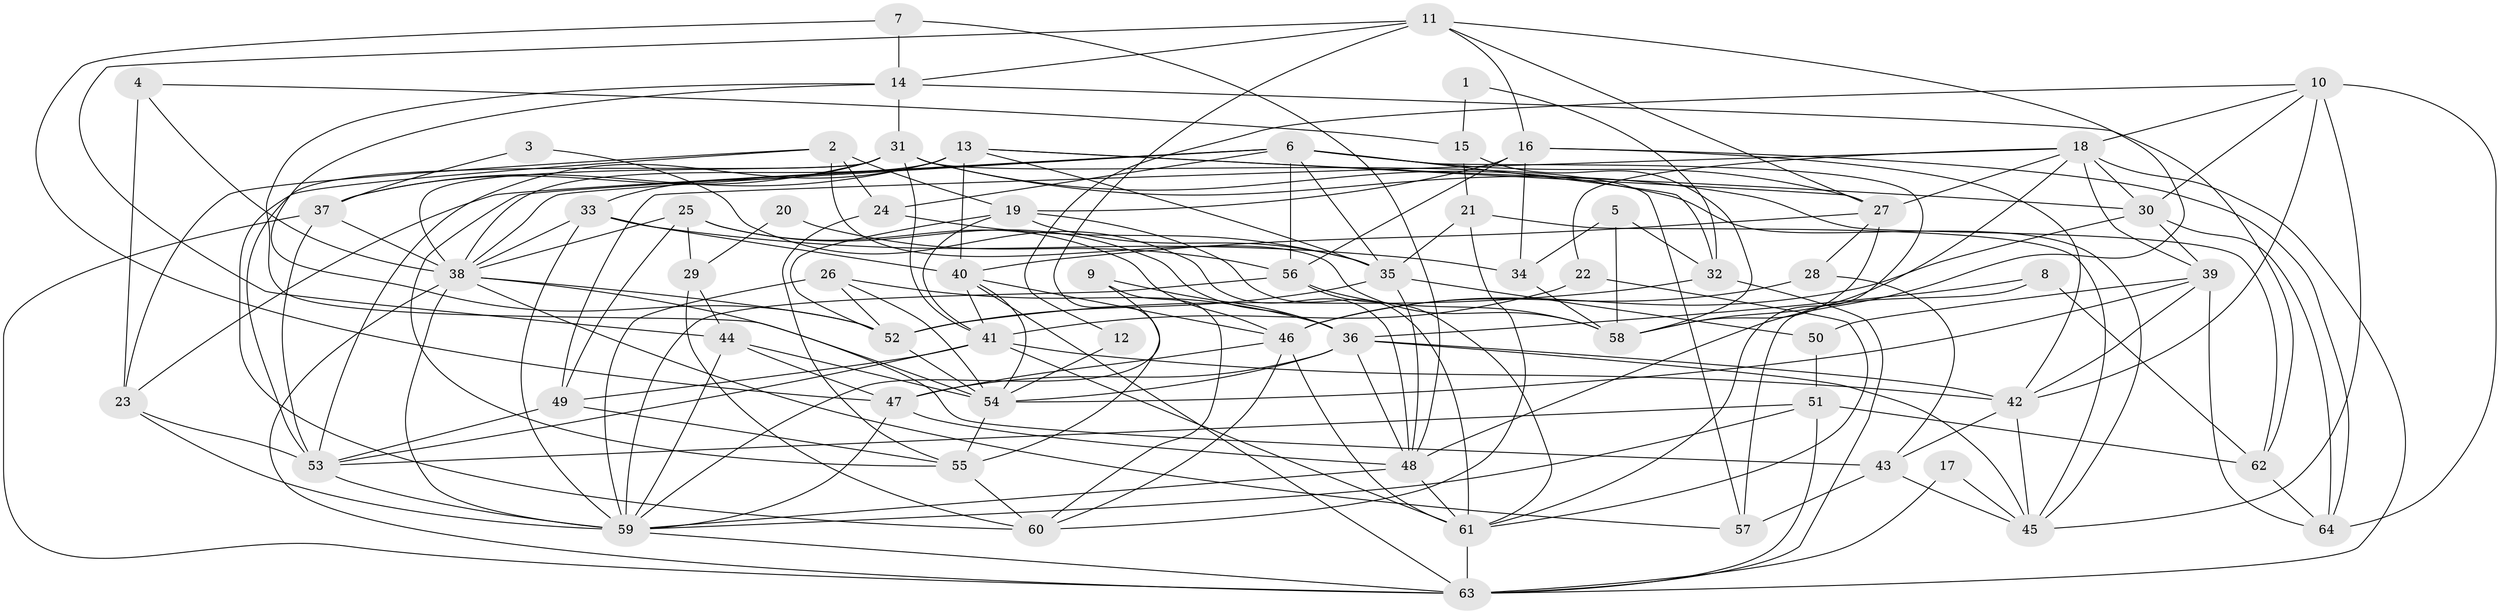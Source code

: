 // original degree distribution, {3: 0.2992125984251969, 7: 0.031496062992125984, 4: 0.2755905511811024, 5: 0.16535433070866143, 2: 0.11023622047244094, 6: 0.11023622047244094, 9: 0.007874015748031496}
// Generated by graph-tools (version 1.1) at 2025/50/03/09/25 03:50:01]
// undirected, 64 vertices, 181 edges
graph export_dot {
graph [start="1"]
  node [color=gray90,style=filled];
  1;
  2;
  3;
  4;
  5;
  6;
  7;
  8;
  9;
  10;
  11;
  12;
  13;
  14;
  15;
  16;
  17;
  18;
  19;
  20;
  21;
  22;
  23;
  24;
  25;
  26;
  27;
  28;
  29;
  30;
  31;
  32;
  33;
  34;
  35;
  36;
  37;
  38;
  39;
  40;
  41;
  42;
  43;
  44;
  45;
  46;
  47;
  48;
  49;
  50;
  51;
  52;
  53;
  54;
  55;
  56;
  57;
  58;
  59;
  60;
  61;
  62;
  63;
  64;
  1 -- 15 [weight=1.0];
  1 -- 32 [weight=1.0];
  2 -- 19 [weight=1.0];
  2 -- 23 [weight=1.0];
  2 -- 24 [weight=1.0];
  2 -- 58 [weight=1.0];
  2 -- 60 [weight=1.0];
  3 -- 37 [weight=1.0];
  3 -- 48 [weight=1.0];
  4 -- 15 [weight=1.0];
  4 -- 23 [weight=1.0];
  4 -- 38 [weight=1.0];
  5 -- 32 [weight=1.0];
  5 -- 34 [weight=1.0];
  5 -- 58 [weight=1.0];
  6 -- 23 [weight=1.0];
  6 -- 24 [weight=1.0];
  6 -- 27 [weight=1.0];
  6 -- 32 [weight=1.0];
  6 -- 35 [weight=1.0];
  6 -- 38 [weight=1.0];
  6 -- 55 [weight=1.0];
  6 -- 56 [weight=1.0];
  6 -- 61 [weight=1.0];
  7 -- 14 [weight=1.0];
  7 -- 47 [weight=1.0];
  7 -- 48 [weight=1.0];
  8 -- 36 [weight=1.0];
  8 -- 57 [weight=1.0];
  8 -- 62 [weight=1.0];
  9 -- 36 [weight=1.0];
  9 -- 59 [weight=1.0];
  9 -- 60 [weight=1.0];
  10 -- 12 [weight=1.0];
  10 -- 18 [weight=1.0];
  10 -- 30 [weight=1.0];
  10 -- 42 [weight=1.0];
  10 -- 45 [weight=1.0];
  10 -- 64 [weight=1.0];
  11 -- 14 [weight=1.0];
  11 -- 16 [weight=1.0];
  11 -- 27 [weight=1.0];
  11 -- 44 [weight=1.0];
  11 -- 48 [weight=1.0];
  11 -- 55 [weight=1.0];
  12 -- 54 [weight=1.0];
  13 -- 27 [weight=1.0];
  13 -- 30 [weight=1.0];
  13 -- 35 [weight=1.0];
  13 -- 37 [weight=1.0];
  13 -- 38 [weight=1.0];
  13 -- 40 [weight=1.0];
  13 -- 53 [weight=1.0];
  14 -- 31 [weight=1.0];
  14 -- 52 [weight=1.0];
  14 -- 54 [weight=1.0];
  14 -- 62 [weight=1.0];
  15 -- 21 [weight=1.0];
  15 -- 58 [weight=1.0];
  16 -- 19 [weight=1.0];
  16 -- 34 [weight=1.0];
  16 -- 42 [weight=1.0];
  16 -- 56 [weight=1.0];
  16 -- 64 [weight=1.0];
  17 -- 45 [weight=1.0];
  17 -- 63 [weight=1.0];
  18 -- 22 [weight=1.0];
  18 -- 27 [weight=1.0];
  18 -- 30 [weight=1.0];
  18 -- 39 [weight=1.0];
  18 -- 49 [weight=1.0];
  18 -- 58 [weight=1.0];
  18 -- 63 [weight=1.0];
  19 -- 35 [weight=1.0];
  19 -- 41 [weight=1.0];
  19 -- 52 [weight=1.0];
  19 -- 61 [weight=1.0];
  20 -- 29 [weight=1.0];
  20 -- 56 [weight=1.0];
  21 -- 35 [weight=1.0];
  21 -- 45 [weight=1.0];
  21 -- 60 [weight=1.0];
  22 -- 41 [weight=1.0];
  22 -- 61 [weight=1.0];
  23 -- 53 [weight=1.0];
  23 -- 59 [weight=2.0];
  24 -- 35 [weight=1.0];
  24 -- 55 [weight=1.0];
  25 -- 29 [weight=1.0];
  25 -- 36 [weight=1.0];
  25 -- 38 [weight=1.0];
  25 -- 46 [weight=1.0];
  25 -- 49 [weight=1.0];
  26 -- 36 [weight=1.0];
  26 -- 52 [weight=1.0];
  26 -- 54 [weight=1.0];
  26 -- 59 [weight=1.0];
  27 -- 28 [weight=1.0];
  27 -- 40 [weight=1.0];
  27 -- 58 [weight=1.0];
  28 -- 43 [weight=1.0];
  28 -- 46 [weight=1.0];
  29 -- 44 [weight=1.0];
  29 -- 60 [weight=1.0];
  30 -- 39 [weight=1.0];
  30 -- 46 [weight=1.0];
  30 -- 64 [weight=1.0];
  31 -- 33 [weight=1.0];
  31 -- 37 [weight=1.0];
  31 -- 38 [weight=1.0];
  31 -- 41 [weight=1.0];
  31 -- 45 [weight=1.0];
  31 -- 53 [weight=1.0];
  31 -- 57 [weight=1.0];
  31 -- 62 [weight=1.0];
  32 -- 52 [weight=1.0];
  32 -- 63 [weight=1.0];
  33 -- 34 [weight=1.0];
  33 -- 38 [weight=1.0];
  33 -- 40 [weight=1.0];
  33 -- 59 [weight=2.0];
  34 -- 58 [weight=1.0];
  35 -- 48 [weight=1.0];
  35 -- 50 [weight=1.0];
  35 -- 52 [weight=1.0];
  36 -- 42 [weight=1.0];
  36 -- 45 [weight=1.0];
  36 -- 47 [weight=1.0];
  36 -- 48 [weight=1.0];
  36 -- 54 [weight=1.0];
  37 -- 38 [weight=1.0];
  37 -- 53 [weight=1.0];
  37 -- 63 [weight=1.0];
  38 -- 43 [weight=1.0];
  38 -- 52 [weight=1.0];
  38 -- 57 [weight=1.0];
  38 -- 59 [weight=1.0];
  38 -- 63 [weight=1.0];
  39 -- 42 [weight=1.0];
  39 -- 50 [weight=1.0];
  39 -- 54 [weight=1.0];
  39 -- 64 [weight=1.0];
  40 -- 41 [weight=1.0];
  40 -- 46 [weight=1.0];
  40 -- 54 [weight=1.0];
  40 -- 63 [weight=1.0];
  41 -- 42 [weight=1.0];
  41 -- 49 [weight=1.0];
  41 -- 53 [weight=1.0];
  41 -- 61 [weight=1.0];
  42 -- 43 [weight=1.0];
  42 -- 45 [weight=1.0];
  43 -- 45 [weight=1.0];
  43 -- 57 [weight=1.0];
  44 -- 47 [weight=1.0];
  44 -- 54 [weight=1.0];
  44 -- 59 [weight=1.0];
  46 -- 47 [weight=1.0];
  46 -- 60 [weight=1.0];
  46 -- 61 [weight=1.0];
  47 -- 48 [weight=1.0];
  47 -- 59 [weight=1.0];
  48 -- 59 [weight=1.0];
  48 -- 61 [weight=1.0];
  49 -- 53 [weight=1.0];
  49 -- 55 [weight=1.0];
  50 -- 51 [weight=1.0];
  51 -- 53 [weight=2.0];
  51 -- 59 [weight=1.0];
  51 -- 62 [weight=1.0];
  51 -- 63 [weight=1.0];
  52 -- 54 [weight=1.0];
  53 -- 59 [weight=1.0];
  54 -- 55 [weight=1.0];
  55 -- 60 [weight=1.0];
  56 -- 58 [weight=1.0];
  56 -- 59 [weight=1.0];
  56 -- 61 [weight=1.0];
  59 -- 63 [weight=1.0];
  61 -- 63 [weight=1.0];
  62 -- 64 [weight=1.0];
}
